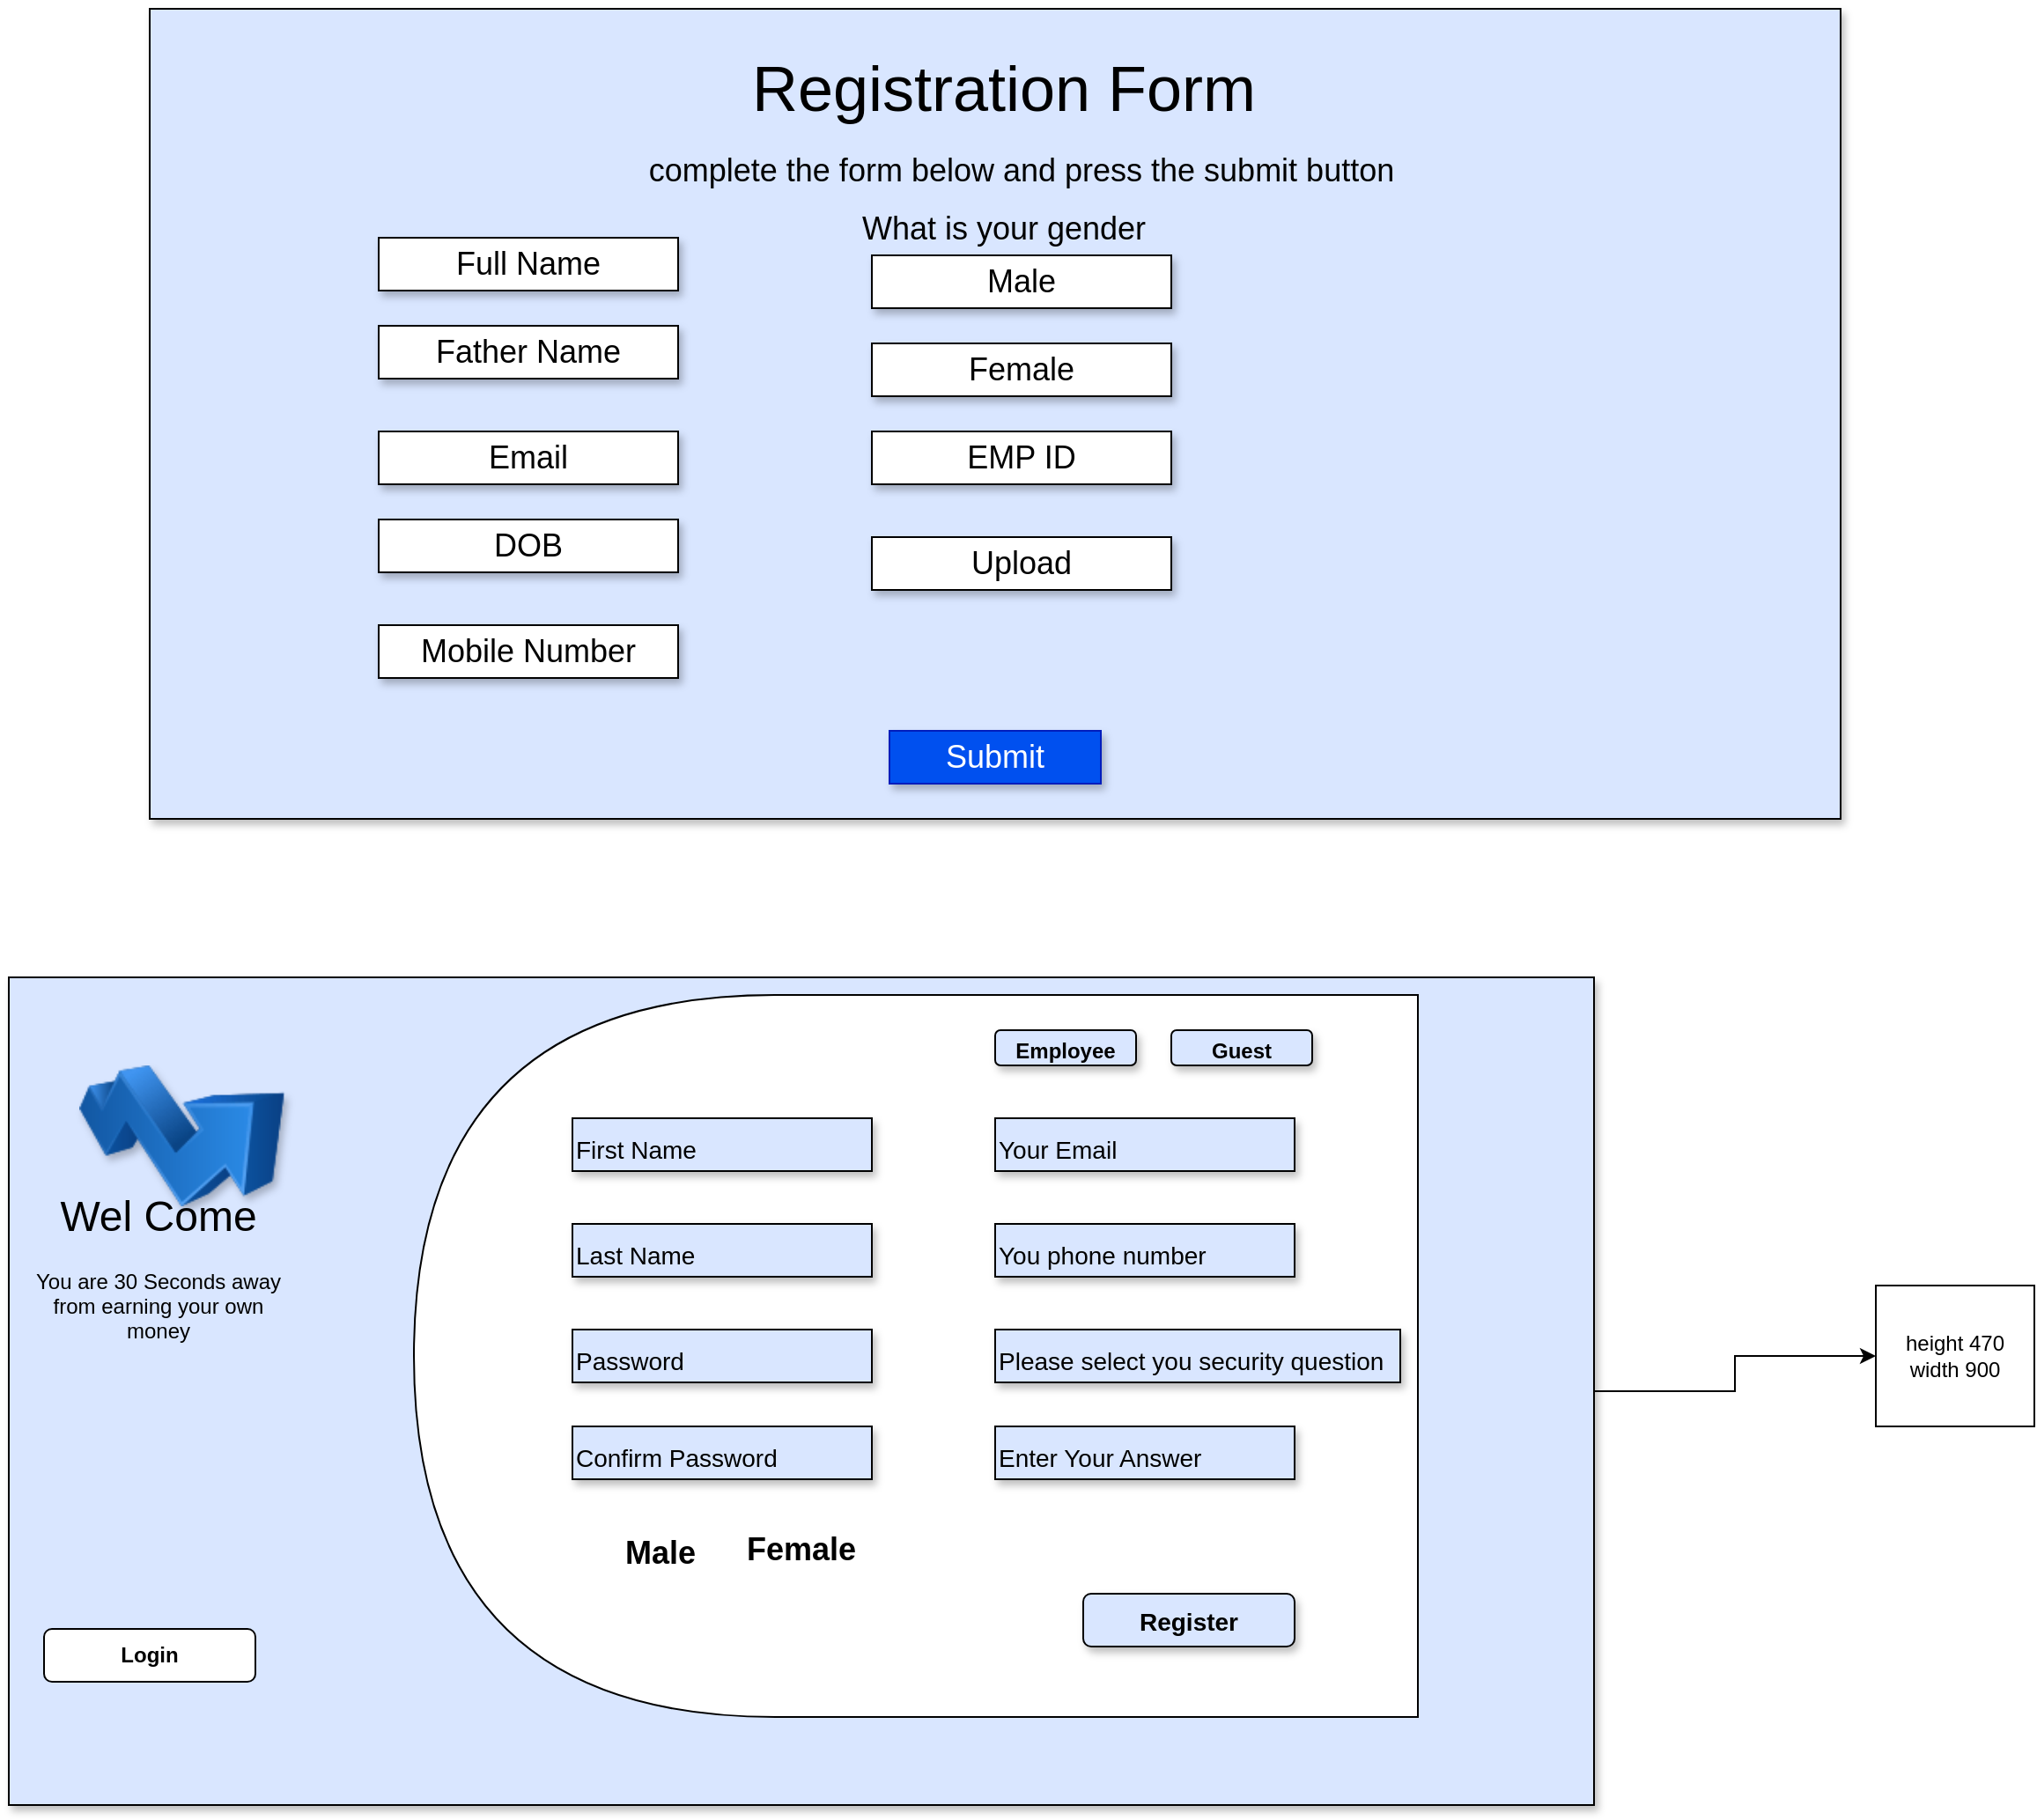 <mxfile version="20.2.3" type="github">
  <diagram id="tqWKiF_mVkQg2hHP5tWX" name="Page-1">
    <mxGraphModel dx="1483" dy="2970" grid="1" gridSize="10" guides="1" tooltips="1" connect="1" arrows="1" fold="1" page="1" pageScale="1" pageWidth="850" pageHeight="1100" math="0" shadow="0">
      <root>
        <mxCell id="0" />
        <mxCell id="1" parent="0" />
        <mxCell id="WT8WQhDRmalhLqfulZDc-3" value="" style="edgeStyle=orthogonalEdgeStyle;rounded=0;orthogonalLoop=1;jettySize=auto;html=1;" parent="1" source="WT8WQhDRmalhLqfulZDc-1" target="WT8WQhDRmalhLqfulZDc-2" edge="1">
          <mxGeometry relative="1" as="geometry" />
        </mxCell>
        <mxCell id="WT8WQhDRmalhLqfulZDc-1" value="" style="rounded=0;whiteSpace=wrap;html=1;fillColor=#D9E6FF;shadow=1;" parent="1" vertex="1">
          <mxGeometry x="70" y="-1640" width="900" height="470" as="geometry" />
        </mxCell>
        <mxCell id="WT8WQhDRmalhLqfulZDc-2" value="height 470&lt;br&gt;width 900" style="rounded=0;whiteSpace=wrap;html=1;" parent="1" vertex="1">
          <mxGeometry x="1130" y="-1465" width="90" height="80" as="geometry" />
        </mxCell>
        <mxCell id="WT8WQhDRmalhLqfulZDc-5" value="&lt;b&gt;Login&lt;/b&gt;" style="rounded=1;whiteSpace=wrap;html=1;" parent="1" vertex="1">
          <mxGeometry x="90" y="-1270" width="120" height="30" as="geometry" />
        </mxCell>
        <mxCell id="WT8WQhDRmalhLqfulZDc-7" value="" style="shape=delay;whiteSpace=wrap;html=1;rotation=-180;" parent="1" vertex="1">
          <mxGeometry x="300" y="-1630" width="570" height="410" as="geometry" />
        </mxCell>
        <mxCell id="WT8WQhDRmalhLqfulZDc-8" value="&lt;font style=&quot;font-size: 24px;&quot;&gt;Wel Come&lt;br&gt;&lt;/font&gt;&lt;br&gt;You are 30 Seconds away from earning your own money" style="text;html=1;strokeColor=none;fillColor=none;align=center;verticalAlign=middle;whiteSpace=wrap;rounded=0;" parent="1" vertex="1">
          <mxGeometry x="80" y="-1550" width="150" height="150" as="geometry" />
        </mxCell>
        <mxCell id="WT8WQhDRmalhLqfulZDc-9" value="&lt;font style=&quot;font-size: 14px;&quot;&gt;First Name&lt;/font&gt;" style="rounded=0;whiteSpace=wrap;html=1;shadow=1;fontSize=24;fillColor=#D9E6FF;align=left;" parent="1" vertex="1">
          <mxGeometry x="390" y="-1560" width="170" height="30" as="geometry" />
        </mxCell>
        <mxCell id="WT8WQhDRmalhLqfulZDc-10" value="&lt;font style=&quot;font-size: 14px;&quot;&gt;Last Name&lt;/font&gt;" style="rounded=0;whiteSpace=wrap;html=1;shadow=1;fontSize=24;fillColor=#D9E6FF;align=left;" parent="1" vertex="1">
          <mxGeometry x="390" y="-1500" width="170" height="30" as="geometry" />
        </mxCell>
        <mxCell id="WT8WQhDRmalhLqfulZDc-11" value="&lt;font style=&quot;font-size: 14px;&quot;&gt;Your Email&lt;/font&gt;" style="rounded=0;whiteSpace=wrap;html=1;shadow=1;fontSize=24;fillColor=#D9E6FF;align=left;" parent="1" vertex="1">
          <mxGeometry x="630" y="-1560" width="170" height="30" as="geometry" />
        </mxCell>
        <mxCell id="WT8WQhDRmalhLqfulZDc-12" value="&lt;font style=&quot;font-size: 14px;&quot;&gt;You phone number&lt;/font&gt;" style="rounded=0;whiteSpace=wrap;html=1;shadow=1;fontSize=24;fillColor=#D9E6FF;align=left;" parent="1" vertex="1">
          <mxGeometry x="630" y="-1500" width="170" height="30" as="geometry" />
        </mxCell>
        <mxCell id="WT8WQhDRmalhLqfulZDc-13" value="&lt;font style=&quot;font-size: 14px;&quot;&gt;Password&lt;/font&gt;" style="rounded=0;whiteSpace=wrap;html=1;shadow=1;fontSize=24;fillColor=#D9E6FF;align=left;" parent="1" vertex="1">
          <mxGeometry x="390" y="-1440" width="170" height="30" as="geometry" />
        </mxCell>
        <mxCell id="WT8WQhDRmalhLqfulZDc-14" value="&lt;font style=&quot;font-size: 14px;&quot;&gt;Please select you security question&lt;/font&gt;" style="rounded=0;whiteSpace=wrap;html=1;shadow=1;fontSize=24;fillColor=#D9E6FF;align=left;" parent="1" vertex="1">
          <mxGeometry x="630" y="-1440" width="230" height="30" as="geometry" />
        </mxCell>
        <mxCell id="WT8WQhDRmalhLqfulZDc-15" value="&lt;font style=&quot;font-size: 14px;&quot;&gt;Confirm Password&lt;/font&gt;" style="rounded=0;whiteSpace=wrap;html=1;shadow=1;fontSize=24;fillColor=#D9E6FF;align=left;" parent="1" vertex="1">
          <mxGeometry x="390" y="-1385" width="170" height="30" as="geometry" />
        </mxCell>
        <mxCell id="WT8WQhDRmalhLqfulZDc-16" value="&lt;font style=&quot;font-size: 14px;&quot;&gt;Enter Your Answer&lt;/font&gt;" style="rounded=0;whiteSpace=wrap;html=1;shadow=1;fontSize=24;fillColor=#D9E6FF;align=left;" parent="1" vertex="1">
          <mxGeometry x="630" y="-1385" width="170" height="30" as="geometry" />
        </mxCell>
        <mxCell id="WT8WQhDRmalhLqfulZDc-17" value="&lt;font style=&quot;font-size: 18px;&quot;&gt;&lt;b&gt;Male&lt;/b&gt;&lt;/font&gt;" style="text;html=1;strokeColor=none;fillColor=none;align=center;verticalAlign=middle;whiteSpace=wrap;rounded=0;shadow=1;fontSize=24;" parent="1" vertex="1">
          <mxGeometry x="410" y="-1330" width="60" height="30" as="geometry" />
        </mxCell>
        <mxCell id="WT8WQhDRmalhLqfulZDc-18" value="&lt;b&gt;Female&lt;/b&gt;" style="text;html=1;strokeColor=none;fillColor=none;align=center;verticalAlign=middle;whiteSpace=wrap;rounded=0;shadow=1;fontSize=18;" parent="1" vertex="1">
          <mxGeometry x="490" y="-1330" width="60" height="30" as="geometry" />
        </mxCell>
        <mxCell id="WT8WQhDRmalhLqfulZDc-19" value="&lt;b&gt;&lt;font style=&quot;font-size: 14px;&quot;&gt;Register&lt;/font&gt;&lt;/b&gt;" style="rounded=1;whiteSpace=wrap;html=1;shadow=1;fontSize=18;fillColor=#D9E6FF;" parent="1" vertex="1">
          <mxGeometry x="680" y="-1290" width="120" height="30" as="geometry" />
        </mxCell>
        <mxCell id="WT8WQhDRmalhLqfulZDc-20" value="" style="image;html=1;image=img/lib/clip_art/finance/Stock_Up_128x128.png;shadow=1;fontSize=18;fillColor=#D9E6FF;" parent="1" vertex="1">
          <mxGeometry x="110" y="-1590" width="117" height="80" as="geometry" />
        </mxCell>
        <mxCell id="WT8WQhDRmalhLqfulZDc-22" value="&lt;font style=&quot;font-size: 12px;&quot;&gt;&lt;b style=&quot;&quot;&gt;Employee&lt;/b&gt;&lt;/font&gt;" style="rounded=1;whiteSpace=wrap;html=1;shadow=1;fontSize=18;fillColor=#D9E6FF;align=center;" parent="1" vertex="1">
          <mxGeometry x="630" y="-1610" width="80" height="20" as="geometry" />
        </mxCell>
        <mxCell id="WT8WQhDRmalhLqfulZDc-24" value="&lt;font style=&quot;font-size: 12px;&quot;&gt;&lt;b style=&quot;&quot;&gt;Guest&lt;/b&gt;&lt;/font&gt;" style="rounded=1;whiteSpace=wrap;html=1;shadow=1;fontSize=18;fillColor=#D9E6FF;align=center;" parent="1" vertex="1">
          <mxGeometry x="730" y="-1610" width="80" height="20" as="geometry" />
        </mxCell>
        <mxCell id="DrbF5xAi_hMmKWuLy3JI-3" value="" style="rounded=0;whiteSpace=wrap;html=1;shadow=1;fontSize=12;fillColor=#D9E6FF;" vertex="1" parent="1">
          <mxGeometry x="150" y="-2190" width="960" height="460" as="geometry" />
        </mxCell>
        <mxCell id="DrbF5xAi_hMmKWuLy3JI-7" value="Registration Form" style="text;html=1;strokeColor=none;fillColor=none;align=center;verticalAlign=middle;whiteSpace=wrap;rounded=0;shadow=1;fontSize=36;" vertex="1" parent="1">
          <mxGeometry x="450" y="-2170" width="370" height="50" as="geometry" />
        </mxCell>
        <mxCell id="DrbF5xAi_hMmKWuLy3JI-8" value="&lt;font style=&quot;font-size: 18px;&quot;&gt;complete the form below and press the submit button&lt;/font&gt;" style="text;html=1;strokeColor=none;fillColor=none;align=center;verticalAlign=middle;whiteSpace=wrap;rounded=0;shadow=1;fontSize=36;" vertex="1" parent="1">
          <mxGeometry x="350" y="-2120" width="590" height="30" as="geometry" />
        </mxCell>
        <mxCell id="DrbF5xAi_hMmKWuLy3JI-9" style="edgeStyle=orthogonalEdgeStyle;rounded=0;orthogonalLoop=1;jettySize=auto;html=1;exitX=0.5;exitY=1;exitDx=0;exitDy=0;fontSize=18;" edge="1" parent="1" source="DrbF5xAi_hMmKWuLy3JI-8" target="DrbF5xAi_hMmKWuLy3JI-8">
          <mxGeometry relative="1" as="geometry" />
        </mxCell>
        <mxCell id="DrbF5xAi_hMmKWuLy3JI-10" value="Full Name" style="rounded=0;whiteSpace=wrap;html=1;shadow=1;fontSize=18;" vertex="1" parent="1">
          <mxGeometry x="280" y="-2060" width="170" height="30" as="geometry" />
        </mxCell>
        <mxCell id="DrbF5xAi_hMmKWuLy3JI-11" value="Father Name" style="rounded=0;whiteSpace=wrap;html=1;shadow=1;fontSize=18;" vertex="1" parent="1">
          <mxGeometry x="280" y="-2010" width="170" height="30" as="geometry" />
        </mxCell>
        <mxCell id="DrbF5xAi_hMmKWuLy3JI-12" value="Email" style="rounded=0;whiteSpace=wrap;html=1;shadow=1;fontSize=18;" vertex="1" parent="1">
          <mxGeometry x="280" y="-1950" width="170" height="30" as="geometry" />
        </mxCell>
        <mxCell id="DrbF5xAi_hMmKWuLy3JI-13" value="DOB" style="rounded=0;whiteSpace=wrap;html=1;shadow=1;fontSize=18;" vertex="1" parent="1">
          <mxGeometry x="280" y="-1900" width="170" height="30" as="geometry" />
        </mxCell>
        <mxCell id="DrbF5xAi_hMmKWuLy3JI-14" value="Male" style="rounded=0;whiteSpace=wrap;html=1;shadow=1;fontSize=18;" vertex="1" parent="1">
          <mxGeometry x="560" y="-2050" width="170" height="30" as="geometry" />
        </mxCell>
        <mxCell id="DrbF5xAi_hMmKWuLy3JI-15" value="Female" style="rounded=0;whiteSpace=wrap;html=1;shadow=1;fontSize=18;" vertex="1" parent="1">
          <mxGeometry x="560" y="-2000" width="170" height="30" as="geometry" />
        </mxCell>
        <mxCell id="DrbF5xAi_hMmKWuLy3JI-16" value="EMP ID" style="rounded=0;whiteSpace=wrap;html=1;shadow=1;fontSize=18;" vertex="1" parent="1">
          <mxGeometry x="560" y="-1950" width="170" height="30" as="geometry" />
        </mxCell>
        <mxCell id="DrbF5xAi_hMmKWuLy3JI-17" value="Mobile Number" style="rounded=0;whiteSpace=wrap;html=1;shadow=1;fontSize=18;" vertex="1" parent="1">
          <mxGeometry x="280" y="-1840" width="170" height="30" as="geometry" />
        </mxCell>
        <mxCell id="DrbF5xAi_hMmKWuLy3JI-18" value="Upload" style="rounded=0;whiteSpace=wrap;html=1;shadow=1;fontSize=18;" vertex="1" parent="1">
          <mxGeometry x="560" y="-1890" width="170" height="30" as="geometry" />
        </mxCell>
        <mxCell id="DrbF5xAi_hMmKWuLy3JI-19" value="Submit" style="rounded=0;whiteSpace=wrap;html=1;shadow=1;fontSize=18;fillColor=#0050ef;strokeColor=#001DBC;fontColor=#ffffff;" vertex="1" parent="1">
          <mxGeometry x="570" y="-1780" width="120" height="30" as="geometry" />
        </mxCell>
        <mxCell id="DrbF5xAi_hMmKWuLy3JI-20" value="What is your gender" style="text;html=1;strokeColor=none;fillColor=none;align=center;verticalAlign=middle;whiteSpace=wrap;rounded=0;shadow=1;fontSize=18;" vertex="1" parent="1">
          <mxGeometry x="510" y="-2080" width="250" height="30" as="geometry" />
        </mxCell>
      </root>
    </mxGraphModel>
  </diagram>
</mxfile>
